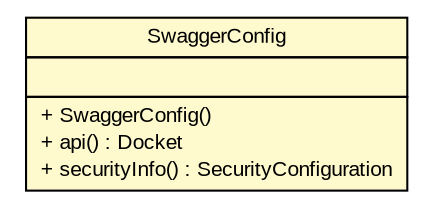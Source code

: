 #!/usr/local/bin/dot
#
# Class diagram 
# Generated by UMLGraph version R5_6 (http://www.umlgraph.org/)
#

digraph G {
	edge [fontname="arial",fontsize=10,labelfontname="arial",labelfontsize=10];
	node [fontname="arial",fontsize=10,shape=plaintext];
	nodesep=0.25;
	ranksep=0.5;
	// de.exb.platform.cloud.fileservice.config.SwaggerConfig
	c354 [label=<<table title="de.exb.platform.cloud.fileservice.config.SwaggerConfig" border="0" cellborder="1" cellspacing="0" cellpadding="2" port="p" bgcolor="lemonChiffon" href="./SwaggerConfig.html">
		<tr><td><table border="0" cellspacing="0" cellpadding="1">
<tr><td align="center" balign="center"> SwaggerConfig </td></tr>
		</table></td></tr>
		<tr><td><table border="0" cellspacing="0" cellpadding="1">
<tr><td align="left" balign="left">  </td></tr>
		</table></td></tr>
		<tr><td><table border="0" cellspacing="0" cellpadding="1">
<tr><td align="left" balign="left"> + SwaggerConfig() </td></tr>
<tr><td align="left" balign="left"> + api() : Docket </td></tr>
<tr><td align="left" balign="left"> + securityInfo() : SecurityConfiguration </td></tr>
		</table></td></tr>
		</table>>, URL="./SwaggerConfig.html", fontname="arial", fontcolor="black", fontsize=10.0];
}

